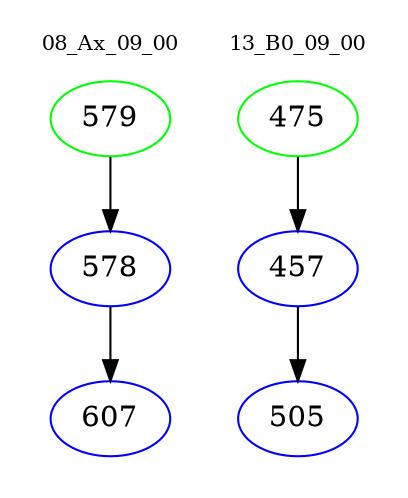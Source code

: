 digraph{
subgraph cluster_0 {
color = white
label = "08_Ax_09_00";
fontsize=10;
T0_579 [label="579", color="green"]
T0_579 -> T0_578 [color="black"]
T0_578 [label="578", color="blue"]
T0_578 -> T0_607 [color="black"]
T0_607 [label="607", color="blue"]
}
subgraph cluster_1 {
color = white
label = "13_B0_09_00";
fontsize=10;
T1_475 [label="475", color="green"]
T1_475 -> T1_457 [color="black"]
T1_457 [label="457", color="blue"]
T1_457 -> T1_505 [color="black"]
T1_505 [label="505", color="blue"]
}
}
